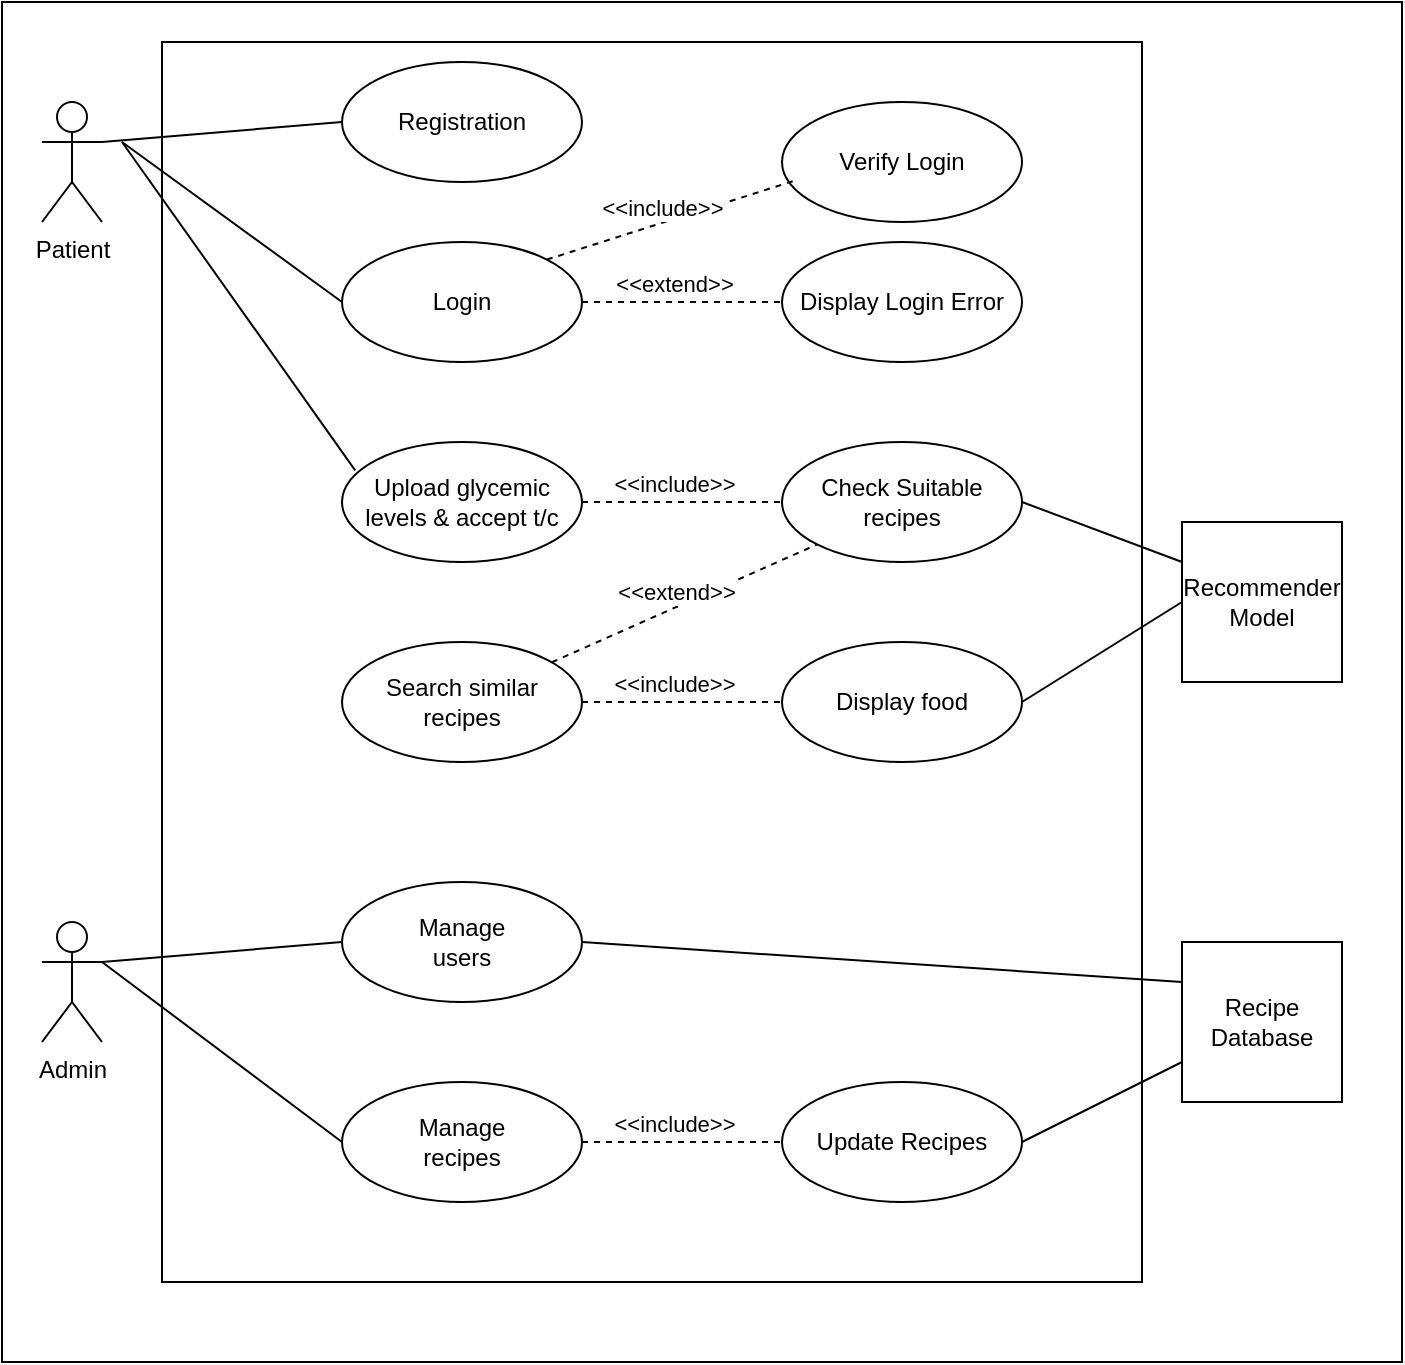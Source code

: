 <mxfile version="21.8.2" type="github">
  <diagram name="Page-1" id="gGgDct-h_yfA86tE-ynU">
    <mxGraphModel dx="785" dy="507" grid="1" gridSize="10" guides="1" tooltips="1" connect="1" arrows="1" fold="1" page="1" pageScale="1" pageWidth="850" pageHeight="1100" math="0" shadow="0">
      <root>
        <mxCell id="0" />
        <mxCell id="1" parent="0" />
        <mxCell id="JEW0bm9NCuaqNSTQFk5y-45" value="" style="rounded=0;whiteSpace=wrap;html=1;" parent="1" vertex="1">
          <mxGeometry x="60" y="40" width="700" height="680" as="geometry" />
        </mxCell>
        <mxCell id="JEW0bm9NCuaqNSTQFk5y-37" value="" style="rounded=0;whiteSpace=wrap;html=1;" parent="1" vertex="1">
          <mxGeometry x="140" y="60" width="490" height="620" as="geometry" />
        </mxCell>
        <mxCell id="JEW0bm9NCuaqNSTQFk5y-1" value="Patient" style="shape=umlActor;verticalLabelPosition=bottom;verticalAlign=top;html=1;outlineConnect=0;" parent="1" vertex="1">
          <mxGeometry x="80" y="90" width="30" height="60" as="geometry" />
        </mxCell>
        <mxCell id="JEW0bm9NCuaqNSTQFk5y-2" value="Registration" style="ellipse;whiteSpace=wrap;html=1;" parent="1" vertex="1">
          <mxGeometry x="230" y="70" width="120" height="60" as="geometry" />
        </mxCell>
        <mxCell id="JEW0bm9NCuaqNSTQFk5y-3" value="Login" style="ellipse;whiteSpace=wrap;html=1;" parent="1" vertex="1">
          <mxGeometry x="230" y="160" width="120" height="60" as="geometry" />
        </mxCell>
        <mxCell id="JEW0bm9NCuaqNSTQFk5y-4" value="Upload glycemic levels &amp;amp; accept t/c" style="ellipse;whiteSpace=wrap;html=1;" parent="1" vertex="1">
          <mxGeometry x="230" y="260" width="120" height="60" as="geometry" />
        </mxCell>
        <mxCell id="JEW0bm9NCuaqNSTQFk5y-5" value="Search similar recipes" style="ellipse;whiteSpace=wrap;html=1;" parent="1" vertex="1">
          <mxGeometry x="230" y="360" width="120" height="60" as="geometry" />
        </mxCell>
        <mxCell id="JEW0bm9NCuaqNSTQFk5y-6" value="Manage&lt;br&gt;users" style="ellipse;whiteSpace=wrap;html=1;" parent="1" vertex="1">
          <mxGeometry x="230" y="480" width="120" height="60" as="geometry" />
        </mxCell>
        <mxCell id="JEW0bm9NCuaqNSTQFk5y-7" value="Manage&lt;br&gt;recipes" style="ellipse;whiteSpace=wrap;html=1;" parent="1" vertex="1">
          <mxGeometry x="230" y="580" width="120" height="60" as="geometry" />
        </mxCell>
        <mxCell id="JEW0bm9NCuaqNSTQFk5y-9" value="Admin" style="shape=umlActor;verticalLabelPosition=bottom;verticalAlign=top;html=1;outlineConnect=0;" parent="1" vertex="1">
          <mxGeometry x="80" y="500" width="30" height="60" as="geometry" />
        </mxCell>
        <mxCell id="JEW0bm9NCuaqNSTQFk5y-12" value="" style="endArrow=none;html=1;rounded=0;exitX=1;exitY=0.333;exitDx=0;exitDy=0;exitPerimeter=0;entryX=0;entryY=0.5;entryDx=0;entryDy=0;" parent="1" source="JEW0bm9NCuaqNSTQFk5y-1" target="JEW0bm9NCuaqNSTQFk5y-2" edge="1">
          <mxGeometry width="50" height="50" relative="1" as="geometry">
            <mxPoint x="270" y="240" as="sourcePoint" />
            <mxPoint x="320" y="190" as="targetPoint" />
          </mxGeometry>
        </mxCell>
        <mxCell id="JEW0bm9NCuaqNSTQFk5y-13" value="" style="endArrow=none;html=1;rounded=0;entryX=0;entryY=0.5;entryDx=0;entryDy=0;" parent="1" target="JEW0bm9NCuaqNSTQFk5y-3" edge="1">
          <mxGeometry width="50" height="50" relative="1" as="geometry">
            <mxPoint x="120" y="110" as="sourcePoint" />
            <mxPoint x="240" y="110" as="targetPoint" />
          </mxGeometry>
        </mxCell>
        <mxCell id="JEW0bm9NCuaqNSTQFk5y-14" value="Verify Login" style="ellipse;whiteSpace=wrap;html=1;" parent="1" vertex="1">
          <mxGeometry x="450" y="90" width="120" height="60" as="geometry" />
        </mxCell>
        <mxCell id="JEW0bm9NCuaqNSTQFk5y-15" value="" style="endArrow=none;dashed=1;html=1;rounded=0;entryX=0.047;entryY=0.659;entryDx=0;entryDy=0;entryPerimeter=0;exitX=1;exitY=0;exitDx=0;exitDy=0;" parent="1" source="JEW0bm9NCuaqNSTQFk5y-3" target="JEW0bm9NCuaqNSTQFk5y-14" edge="1">
          <mxGeometry width="50" height="50" relative="1" as="geometry">
            <mxPoint x="270" y="240" as="sourcePoint" />
            <mxPoint x="320" y="190" as="targetPoint" />
          </mxGeometry>
        </mxCell>
        <mxCell id="JEW0bm9NCuaqNSTQFk5y-16" value="&amp;lt;&amp;lt;include&amp;gt;&amp;gt;" style="edgeLabel;html=1;align=center;verticalAlign=middle;resizable=0;points=[];" parent="JEW0bm9NCuaqNSTQFk5y-15" vertex="1" connectable="0">
          <mxGeometry x="-0.116" y="-3" relative="1" as="geometry">
            <mxPoint x="2" y="-12" as="offset" />
          </mxGeometry>
        </mxCell>
        <mxCell id="JEW0bm9NCuaqNSTQFk5y-17" value="Display Login Error" style="ellipse;whiteSpace=wrap;html=1;" parent="1" vertex="1">
          <mxGeometry x="450" y="160" width="120" height="60" as="geometry" />
        </mxCell>
        <mxCell id="JEW0bm9NCuaqNSTQFk5y-18" value="" style="endArrow=none;dashed=1;html=1;rounded=0;entryX=0;entryY=0.5;entryDx=0;entryDy=0;exitX=1;exitY=0.5;exitDx=0;exitDy=0;" parent="1" source="JEW0bm9NCuaqNSTQFk5y-3" target="JEW0bm9NCuaqNSTQFk5y-17" edge="1">
          <mxGeometry width="50" height="50" relative="1" as="geometry">
            <mxPoint x="359" y="194" as="sourcePoint" />
            <mxPoint x="466" y="140" as="targetPoint" />
          </mxGeometry>
        </mxCell>
        <mxCell id="JEW0bm9NCuaqNSTQFk5y-19" value="&amp;lt;&amp;lt;extend&amp;gt;&amp;gt;" style="edgeLabel;html=1;align=center;verticalAlign=middle;resizable=0;points=[];" parent="JEW0bm9NCuaqNSTQFk5y-18" vertex="1" connectable="0">
          <mxGeometry x="-0.116" y="-3" relative="1" as="geometry">
            <mxPoint x="2" y="-12" as="offset" />
          </mxGeometry>
        </mxCell>
        <mxCell id="JEW0bm9NCuaqNSTQFk5y-22" value="" style="endArrow=none;html=1;rounded=0;entryX=0.055;entryY=0.236;entryDx=0;entryDy=0;entryPerimeter=0;" parent="1" target="JEW0bm9NCuaqNSTQFk5y-4" edge="1">
          <mxGeometry width="50" height="50" relative="1" as="geometry">
            <mxPoint x="120" y="110" as="sourcePoint" />
            <mxPoint x="240" y="200" as="targetPoint" />
          </mxGeometry>
        </mxCell>
        <mxCell id="JEW0bm9NCuaqNSTQFk5y-23" value="Check Suitable recipes" style="ellipse;whiteSpace=wrap;html=1;" parent="1" vertex="1">
          <mxGeometry x="450" y="260" width="120" height="60" as="geometry" />
        </mxCell>
        <mxCell id="JEW0bm9NCuaqNSTQFk5y-24" value="" style="endArrow=none;dashed=1;html=1;rounded=0;entryX=0;entryY=0.5;entryDx=0;entryDy=0;exitX=1;exitY=0.5;exitDx=0;exitDy=0;" parent="1" source="JEW0bm9NCuaqNSTQFk5y-4" target="JEW0bm9NCuaqNSTQFk5y-23" edge="1">
          <mxGeometry width="50" height="50" relative="1" as="geometry">
            <mxPoint x="350" y="269" as="sourcePoint" />
            <mxPoint x="473" y="230" as="targetPoint" />
          </mxGeometry>
        </mxCell>
        <mxCell id="JEW0bm9NCuaqNSTQFk5y-25" value="&amp;lt;&amp;lt;include&amp;gt;&amp;gt;" style="edgeLabel;html=1;align=center;verticalAlign=middle;resizable=0;points=[];" parent="JEW0bm9NCuaqNSTQFk5y-24" vertex="1" connectable="0">
          <mxGeometry x="-0.116" y="-3" relative="1" as="geometry">
            <mxPoint x="2" y="-12" as="offset" />
          </mxGeometry>
        </mxCell>
        <mxCell id="JEW0bm9NCuaqNSTQFk5y-26" value="Display food" style="ellipse;whiteSpace=wrap;html=1;" parent="1" vertex="1">
          <mxGeometry x="450" y="360" width="120" height="60" as="geometry" />
        </mxCell>
        <mxCell id="JEW0bm9NCuaqNSTQFk5y-27" value="" style="endArrow=none;dashed=1;html=1;rounded=0;exitX=1;exitY=0.5;exitDx=0;exitDy=0;" parent="1" source="JEW0bm9NCuaqNSTQFk5y-5" target="JEW0bm9NCuaqNSTQFk5y-26" edge="1">
          <mxGeometry width="50" height="50" relative="1" as="geometry">
            <mxPoint x="360" y="349" as="sourcePoint" />
            <mxPoint x="460" y="349" as="targetPoint" />
          </mxGeometry>
        </mxCell>
        <mxCell id="JEW0bm9NCuaqNSTQFk5y-28" value="&amp;lt;&amp;lt;include&amp;gt;&amp;gt;" style="edgeLabel;html=1;align=center;verticalAlign=middle;resizable=0;points=[];" parent="JEW0bm9NCuaqNSTQFk5y-27" vertex="1" connectable="0">
          <mxGeometry x="-0.116" y="-3" relative="1" as="geometry">
            <mxPoint x="2" y="-12" as="offset" />
          </mxGeometry>
        </mxCell>
        <mxCell id="JEW0bm9NCuaqNSTQFk5y-29" value="" style="endArrow=none;dashed=1;html=1;rounded=0;entryX=0;entryY=1;entryDx=0;entryDy=0;" parent="1" source="JEW0bm9NCuaqNSTQFk5y-5" target="JEW0bm9NCuaqNSTQFk5y-23" edge="1">
          <mxGeometry width="50" height="50" relative="1" as="geometry">
            <mxPoint x="350" y="340" as="sourcePoint" />
            <mxPoint x="450" y="340" as="targetPoint" />
          </mxGeometry>
        </mxCell>
        <mxCell id="JEW0bm9NCuaqNSTQFk5y-30" value="&amp;lt;&amp;lt;extend&amp;gt;&amp;gt;" style="edgeLabel;html=1;align=center;verticalAlign=middle;resizable=0;points=[];" parent="JEW0bm9NCuaqNSTQFk5y-29" vertex="1" connectable="0">
          <mxGeometry x="-0.116" y="-3" relative="1" as="geometry">
            <mxPoint x="2" y="-12" as="offset" />
          </mxGeometry>
        </mxCell>
        <mxCell id="JEW0bm9NCuaqNSTQFk5y-31" value="" style="endArrow=none;html=1;rounded=0;exitX=1;exitY=0.333;exitDx=0;exitDy=0;exitPerimeter=0;entryX=0;entryY=0.5;entryDx=0;entryDy=0;" parent="1" source="JEW0bm9NCuaqNSTQFk5y-9" target="JEW0bm9NCuaqNSTQFk5y-6" edge="1">
          <mxGeometry width="50" height="50" relative="1" as="geometry">
            <mxPoint x="80" y="440" as="sourcePoint" />
            <mxPoint x="200" y="430" as="targetPoint" />
          </mxGeometry>
        </mxCell>
        <mxCell id="JEW0bm9NCuaqNSTQFk5y-32" value="" style="endArrow=none;html=1;rounded=0;entryX=0;entryY=0.5;entryDx=0;entryDy=0;" parent="1" target="JEW0bm9NCuaqNSTQFk5y-7" edge="1">
          <mxGeometry width="50" height="50" relative="1" as="geometry">
            <mxPoint x="110" y="520" as="sourcePoint" />
            <mxPoint x="240" y="520" as="targetPoint" />
          </mxGeometry>
        </mxCell>
        <mxCell id="JEW0bm9NCuaqNSTQFk5y-33" value="Update Recipes" style="ellipse;whiteSpace=wrap;html=1;" parent="1" vertex="1">
          <mxGeometry x="450" y="580" width="120" height="60" as="geometry" />
        </mxCell>
        <mxCell id="JEW0bm9NCuaqNSTQFk5y-34" value="" style="endArrow=none;dashed=1;html=1;rounded=0;exitX=1;exitY=0.5;exitDx=0;exitDy=0;entryX=0;entryY=0.5;entryDx=0;entryDy=0;" parent="1" source="JEW0bm9NCuaqNSTQFk5y-7" target="JEW0bm9NCuaqNSTQFk5y-33" edge="1">
          <mxGeometry width="50" height="50" relative="1" as="geometry">
            <mxPoint x="350" y="570" as="sourcePoint" />
            <mxPoint x="450" y="570" as="targetPoint" />
          </mxGeometry>
        </mxCell>
        <mxCell id="JEW0bm9NCuaqNSTQFk5y-35" value="&amp;lt;&amp;lt;include&amp;gt;&amp;gt;" style="edgeLabel;html=1;align=center;verticalAlign=middle;resizable=0;points=[];" parent="JEW0bm9NCuaqNSTQFk5y-34" vertex="1" connectable="0">
          <mxGeometry x="-0.116" y="-3" relative="1" as="geometry">
            <mxPoint x="2" y="-12" as="offset" />
          </mxGeometry>
        </mxCell>
        <mxCell id="JEW0bm9NCuaqNSTQFk5y-38" value="Recommender&lt;br&gt;Model" style="whiteSpace=wrap;html=1;aspect=fixed;" parent="1" vertex="1">
          <mxGeometry x="650" y="300" width="80" height="80" as="geometry" />
        </mxCell>
        <mxCell id="JEW0bm9NCuaqNSTQFk5y-39" value="" style="endArrow=none;html=1;rounded=0;entryX=0;entryY=0.25;entryDx=0;entryDy=0;exitX=1;exitY=0.5;exitDx=0;exitDy=0;" parent="1" source="JEW0bm9NCuaqNSTQFk5y-23" target="JEW0bm9NCuaqNSTQFk5y-38" edge="1">
          <mxGeometry width="50" height="50" relative="1" as="geometry">
            <mxPoint x="20" y="450" as="sourcePoint" />
            <mxPoint x="70" y="400" as="targetPoint" />
          </mxGeometry>
        </mxCell>
        <mxCell id="JEW0bm9NCuaqNSTQFk5y-40" value="" style="endArrow=none;html=1;rounded=0;entryX=0;entryY=0.5;entryDx=0;entryDy=0;exitX=1;exitY=0.5;exitDx=0;exitDy=0;" parent="1" source="JEW0bm9NCuaqNSTQFk5y-26" target="JEW0bm9NCuaqNSTQFk5y-38" edge="1">
          <mxGeometry width="50" height="50" relative="1" as="geometry">
            <mxPoint x="580" y="300" as="sourcePoint" />
            <mxPoint x="650" y="330" as="targetPoint" />
          </mxGeometry>
        </mxCell>
        <mxCell id="JEW0bm9NCuaqNSTQFk5y-41" value="Recipe Database" style="whiteSpace=wrap;html=1;aspect=fixed;" parent="1" vertex="1">
          <mxGeometry x="650" y="510" width="80" height="80" as="geometry" />
        </mxCell>
        <mxCell id="JEW0bm9NCuaqNSTQFk5y-43" value="" style="endArrow=none;html=1;rounded=0;exitX=1;exitY=0.5;exitDx=0;exitDy=0;entryX=0;entryY=0.75;entryDx=0;entryDy=0;" parent="1" source="JEW0bm9NCuaqNSTQFk5y-33" target="JEW0bm9NCuaqNSTQFk5y-41" edge="1">
          <mxGeometry width="50" height="50" relative="1" as="geometry">
            <mxPoint x="730" y="470" as="sourcePoint" />
            <mxPoint x="780" y="420" as="targetPoint" />
          </mxGeometry>
        </mxCell>
        <mxCell id="JEW0bm9NCuaqNSTQFk5y-44" value="" style="endArrow=none;html=1;rounded=0;exitX=1;exitY=0.5;exitDx=0;exitDy=0;entryX=0;entryY=0.25;entryDx=0;entryDy=0;" parent="1" source="JEW0bm9NCuaqNSTQFk5y-6" target="JEW0bm9NCuaqNSTQFk5y-41" edge="1">
          <mxGeometry width="50" height="50" relative="1" as="geometry">
            <mxPoint x="580" y="620" as="sourcePoint" />
            <mxPoint x="660" y="580" as="targetPoint" />
          </mxGeometry>
        </mxCell>
      </root>
    </mxGraphModel>
  </diagram>
</mxfile>
